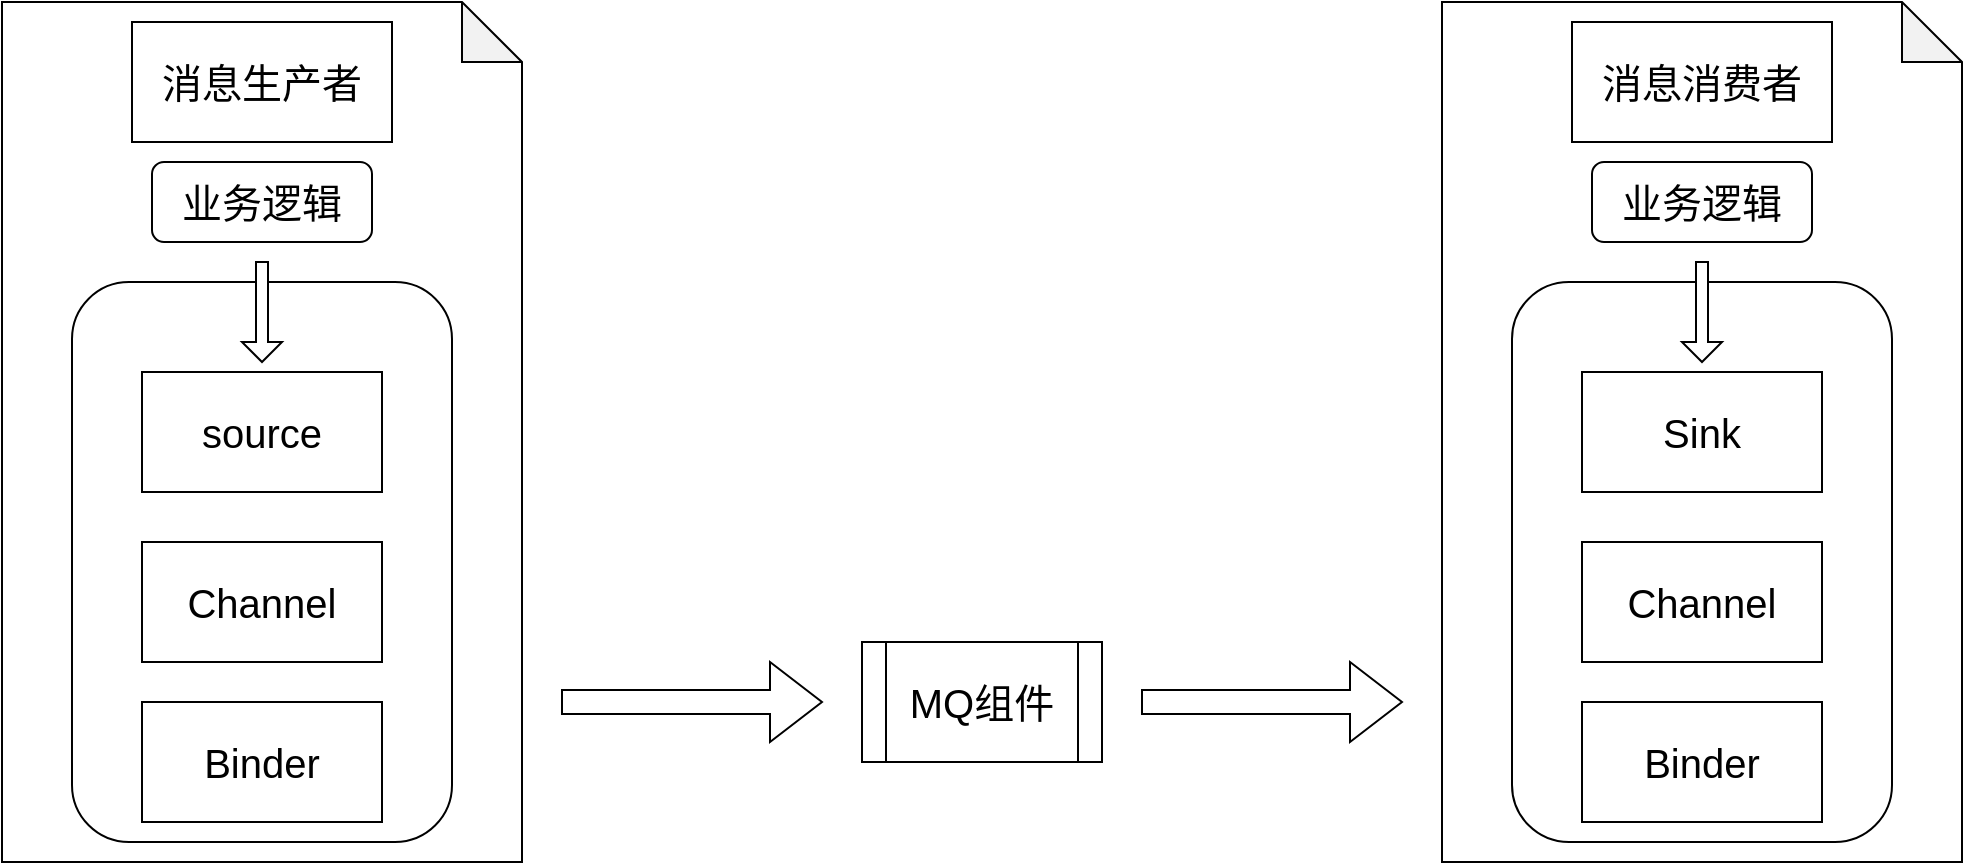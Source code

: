 <mxfile version="13.6.2" type="github">
  <diagram id="xUHpELpIG1MArU0y3pQE" name="第 1 页">
    <mxGraphModel dx="1038" dy="500" grid="1" gridSize="10" guides="1" tooltips="1" connect="1" arrows="1" fold="1" page="1" pageScale="1" pageWidth="827" pageHeight="1169" math="0" shadow="0">
      <root>
        <mxCell id="0" />
        <mxCell id="1" parent="0" />
        <mxCell id="cEcS9tivso0cEweqn2bA-1" value="" style="shape=note;whiteSpace=wrap;html=1;backgroundOutline=1;darkOpacity=0.05;" vertex="1" parent="1">
          <mxGeometry x="80" y="50" width="260" height="430" as="geometry" />
        </mxCell>
        <mxCell id="cEcS9tivso0cEweqn2bA-2" value="消息生产者" style="rounded=0;whiteSpace=wrap;html=1;fontSize=20;" vertex="1" parent="1">
          <mxGeometry x="145" y="60" width="130" height="60" as="geometry" />
        </mxCell>
        <mxCell id="cEcS9tivso0cEweqn2bA-3" value="业务逻辑" style="rounded=1;whiteSpace=wrap;html=1;fontSize=20;" vertex="1" parent="1">
          <mxGeometry x="155" y="130" width="110" height="40" as="geometry" />
        </mxCell>
        <mxCell id="cEcS9tivso0cEweqn2bA-4" value="" style="rounded=1;whiteSpace=wrap;html=1;fontSize=20;" vertex="1" parent="1">
          <mxGeometry x="115" y="190" width="190" height="280" as="geometry" />
        </mxCell>
        <mxCell id="cEcS9tivso0cEweqn2bA-5" value="source" style="rounded=0;whiteSpace=wrap;html=1;fontSize=20;" vertex="1" parent="1">
          <mxGeometry x="150" y="235" width="120" height="60" as="geometry" />
        </mxCell>
        <mxCell id="cEcS9tivso0cEweqn2bA-6" value="Channel" style="rounded=0;whiteSpace=wrap;html=1;fontSize=20;" vertex="1" parent="1">
          <mxGeometry x="150" y="320" width="120" height="60" as="geometry" />
        </mxCell>
        <mxCell id="cEcS9tivso0cEweqn2bA-7" value="Binder" style="rounded=0;whiteSpace=wrap;html=1;fontSize=20;" vertex="1" parent="1">
          <mxGeometry x="150" y="400" width="120" height="60" as="geometry" />
        </mxCell>
        <mxCell id="cEcS9tivso0cEweqn2bA-12" value="" style="shape=singleArrow;direction=south;whiteSpace=wrap;html=1;fontSize=20;" vertex="1" parent="1">
          <mxGeometry x="200" y="180" width="20" height="50" as="geometry" />
        </mxCell>
        <mxCell id="cEcS9tivso0cEweqn2bA-13" value="" style="shape=note;whiteSpace=wrap;html=1;backgroundOutline=1;darkOpacity=0.05;" vertex="1" parent="1">
          <mxGeometry x="800" y="50" width="260" height="430" as="geometry" />
        </mxCell>
        <mxCell id="cEcS9tivso0cEweqn2bA-14" value="消息消费者" style="rounded=0;whiteSpace=wrap;html=1;fontSize=20;" vertex="1" parent="1">
          <mxGeometry x="865" y="60" width="130" height="60" as="geometry" />
        </mxCell>
        <mxCell id="cEcS9tivso0cEweqn2bA-15" value="业务逻辑" style="rounded=1;whiteSpace=wrap;html=1;fontSize=20;" vertex="1" parent="1">
          <mxGeometry x="875" y="130" width="110" height="40" as="geometry" />
        </mxCell>
        <mxCell id="cEcS9tivso0cEweqn2bA-16" value="" style="rounded=1;whiteSpace=wrap;html=1;fontSize=20;" vertex="1" parent="1">
          <mxGeometry x="835" y="190" width="190" height="280" as="geometry" />
        </mxCell>
        <mxCell id="cEcS9tivso0cEweqn2bA-17" value="Sink" style="rounded=0;whiteSpace=wrap;html=1;fontSize=20;" vertex="1" parent="1">
          <mxGeometry x="870" y="235" width="120" height="60" as="geometry" />
        </mxCell>
        <mxCell id="cEcS9tivso0cEweqn2bA-18" value="Channel" style="rounded=0;whiteSpace=wrap;html=1;fontSize=20;" vertex="1" parent="1">
          <mxGeometry x="870" y="320" width="120" height="60" as="geometry" />
        </mxCell>
        <mxCell id="cEcS9tivso0cEweqn2bA-19" value="Binder" style="rounded=0;whiteSpace=wrap;html=1;fontSize=20;" vertex="1" parent="1">
          <mxGeometry x="870" y="400" width="120" height="60" as="geometry" />
        </mxCell>
        <mxCell id="cEcS9tivso0cEweqn2bA-20" value="" style="shape=singleArrow;direction=south;whiteSpace=wrap;html=1;fontSize=20;" vertex="1" parent="1">
          <mxGeometry x="920" y="180" width="20" height="50" as="geometry" />
        </mxCell>
        <mxCell id="cEcS9tivso0cEweqn2bA-22" value="MQ组件" style="shape=process;whiteSpace=wrap;html=1;backgroundOutline=1;fontSize=20;" vertex="1" parent="1">
          <mxGeometry x="510" y="370" width="120" height="60" as="geometry" />
        </mxCell>
        <mxCell id="cEcS9tivso0cEweqn2bA-23" value="" style="shape=singleArrow;whiteSpace=wrap;html=1;fontSize=20;" vertex="1" parent="1">
          <mxGeometry x="360" y="380" width="130" height="40" as="geometry" />
        </mxCell>
        <mxCell id="cEcS9tivso0cEweqn2bA-24" value="" style="shape=singleArrow;whiteSpace=wrap;html=1;fontSize=20;" vertex="1" parent="1">
          <mxGeometry x="650" y="380" width="130" height="40" as="geometry" />
        </mxCell>
      </root>
    </mxGraphModel>
  </diagram>
</mxfile>
